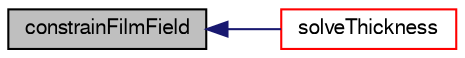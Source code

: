 digraph "constrainFilmField"
{
  bgcolor="transparent";
  edge [fontname="FreeSans",fontsize="10",labelfontname="FreeSans",labelfontsize="10"];
  node [fontname="FreeSans",fontsize="10",shape=record];
  rankdir="LR";
  Node1495 [label="constrainFilmField",height=0.2,width=0.4,color="black", fillcolor="grey75", style="filled", fontcolor="black"];
  Node1495 -> Node1496 [dir="back",color="midnightblue",fontsize="10",style="solid",fontname="FreeSans"];
  Node1496 [label="solveThickness",height=0.2,width=0.4,color="red",URL="$a29042.html#a38ccae6e6751502d71d2490fca96a516",tooltip="Solve coupled velocity-thickness equations. "];
}
